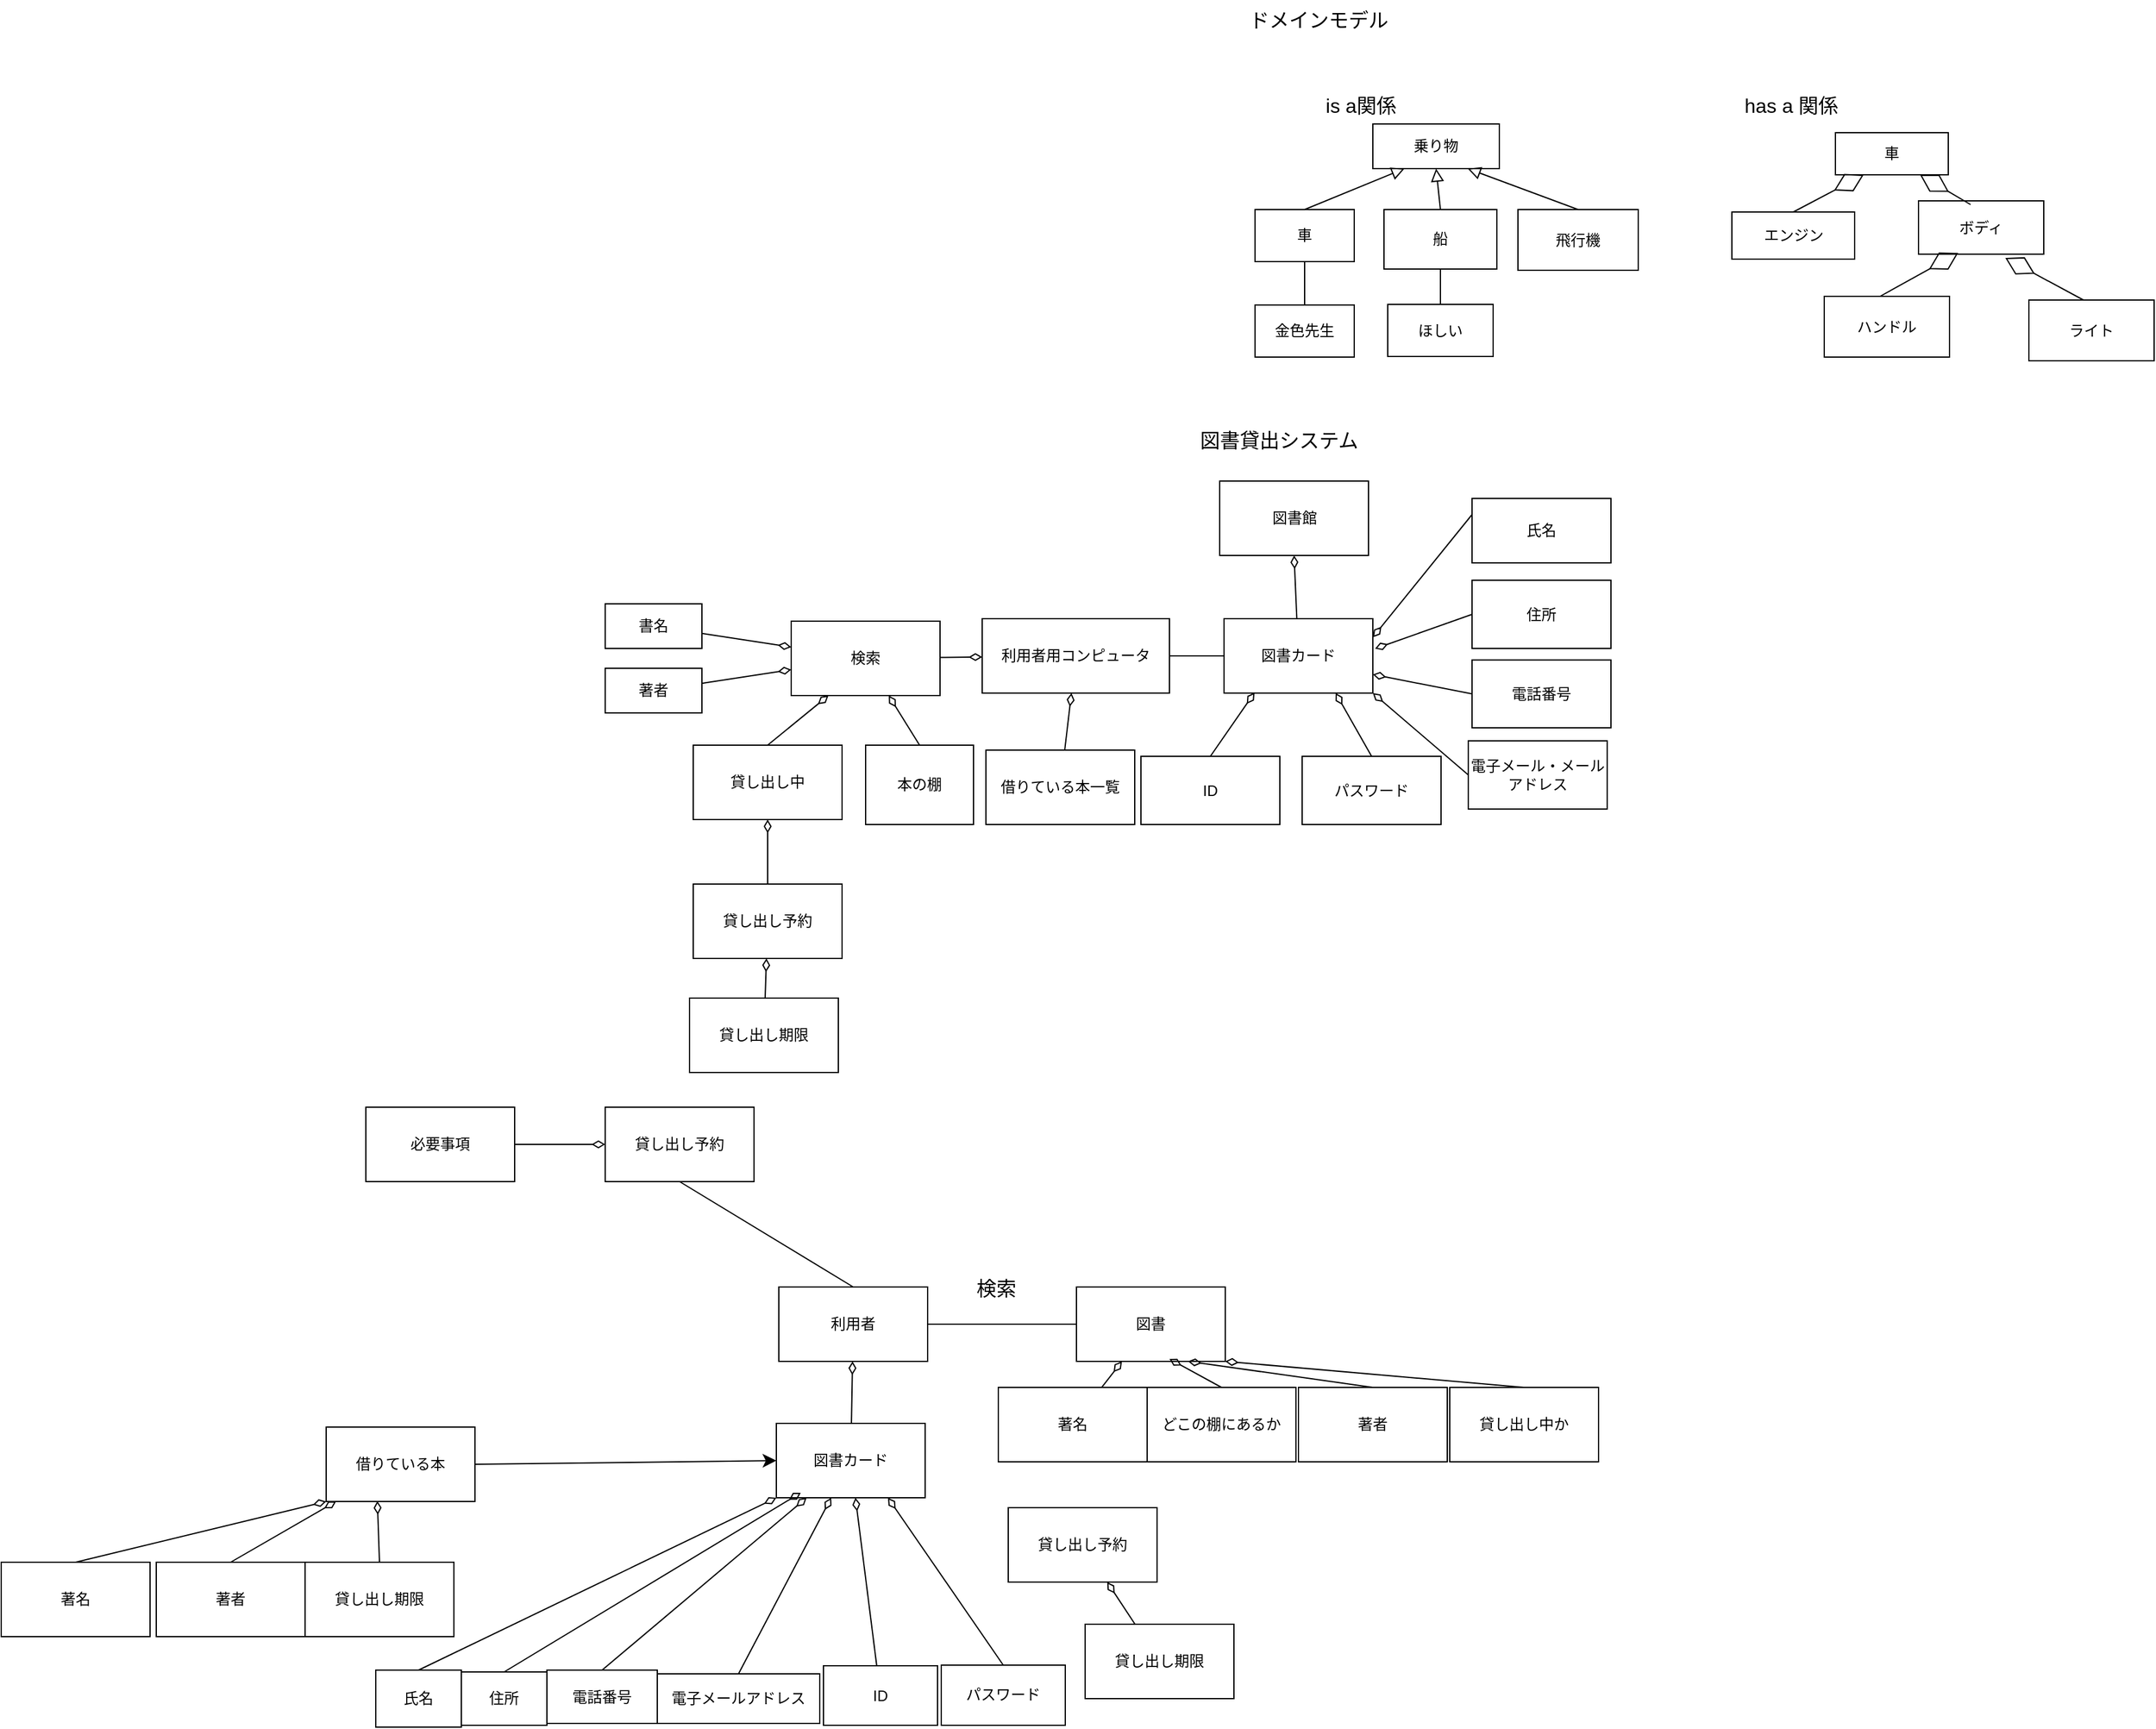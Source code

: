 <mxfile version="28.2.0">
  <diagram name="ページ1" id="A8WsjzjQFhXy_4kcxdZT">
    <mxGraphModel dx="1443" dy="397" grid="0" gridSize="10" guides="1" tooltips="1" connect="1" arrows="1" fold="1" page="0" pageScale="1" pageWidth="827" pageHeight="1169" math="0" shadow="0">
      <root>
        <mxCell id="0" />
        <mxCell id="1" parent="0" />
        <mxCell id="37sQX9xScrHnDavmfPJc-1" value="乗り物" style="rounded=0;whiteSpace=wrap;html=1;" vertex="1" parent="1">
          <mxGeometry x="555" y="617" width="102" height="36" as="geometry" />
        </mxCell>
        <mxCell id="37sQX9xScrHnDavmfPJc-2" value="is a関係" style="text;html=1;align=center;verticalAlign=middle;resizable=0;points=[];autosize=1;strokeColor=none;fillColor=none;fontSize=16;" vertex="1" parent="1">
          <mxGeometry x="507.5" y="586.5" width="75" height="31" as="geometry" />
        </mxCell>
        <mxCell id="37sQX9xScrHnDavmfPJc-3" value="ドメインモデル" style="text;html=1;align=center;verticalAlign=middle;resizable=0;points=[];autosize=1;strokeColor=none;fillColor=none;fontSize=16;" vertex="1" parent="1">
          <mxGeometry x="445.5" y="517.5" width="130" height="31" as="geometry" />
        </mxCell>
        <mxCell id="37sQX9xScrHnDavmfPJc-4" value="車" style="rounded=0;whiteSpace=wrap;html=1;" vertex="1" parent="1">
          <mxGeometry x="460" y="686" width="80" height="42" as="geometry" />
        </mxCell>
        <mxCell id="37sQX9xScrHnDavmfPJc-5" value="船" style="whiteSpace=wrap;html=1;" vertex="1" parent="1">
          <mxGeometry x="564" y="686" width="91" height="48" as="geometry" />
        </mxCell>
        <mxCell id="37sQX9xScrHnDavmfPJc-6" value="飛行機" style="whiteSpace=wrap;html=1;" vertex="1" parent="1">
          <mxGeometry x="672" y="686" width="97" height="49" as="geometry" />
        </mxCell>
        <mxCell id="37sQX9xScrHnDavmfPJc-10" value="has a 関係" style="text;html=1;align=center;verticalAlign=middle;resizable=0;points=[];autosize=1;strokeColor=none;fillColor=none;fontSize=16;" vertex="1" parent="1">
          <mxGeometry x="844.5" y="586.5" width="94" height="31" as="geometry" />
        </mxCell>
        <mxCell id="37sQX9xScrHnDavmfPJc-11" value="車" style="whiteSpace=wrap;html=1;" vertex="1" parent="1">
          <mxGeometry x="928" y="624" width="91" height="34" as="geometry" />
        </mxCell>
        <mxCell id="37sQX9xScrHnDavmfPJc-12" value="エンジン" style="whiteSpace=wrap;html=1;" vertex="1" parent="1">
          <mxGeometry x="844.5" y="688" width="99" height="38" as="geometry" />
        </mxCell>
        <mxCell id="37sQX9xScrHnDavmfPJc-13" value="ボディ" style="whiteSpace=wrap;html=1;" vertex="1" parent="1">
          <mxGeometry x="995" y="679" width="101" height="43" as="geometry" />
        </mxCell>
        <mxCell id="37sQX9xScrHnDavmfPJc-14" value="ハンドル" style="whiteSpace=wrap;html=1;" vertex="1" parent="1">
          <mxGeometry x="919" y="756" width="101" height="49" as="geometry" />
        </mxCell>
        <mxCell id="37sQX9xScrHnDavmfPJc-15" value="ライト" style="whiteSpace=wrap;html=1;" vertex="1" parent="1">
          <mxGeometry x="1084" y="759" width="101" height="49" as="geometry" />
        </mxCell>
        <mxCell id="37sQX9xScrHnDavmfPJc-16" value="" style="endArrow=diamondThin;endFill=0;endSize=24;html=1;rounded=0;fontSize=12;curved=1;exitX=0.5;exitY=0;exitDx=0;exitDy=0;entryX=0.25;entryY=1;entryDx=0;entryDy=0;" edge="1" parent="1" source="37sQX9xScrHnDavmfPJc-12" target="37sQX9xScrHnDavmfPJc-11">
          <mxGeometry width="160" relative="1" as="geometry">
            <mxPoint x="939" y="583" as="sourcePoint" />
            <mxPoint x="1099" y="583" as="targetPoint" />
          </mxGeometry>
        </mxCell>
        <mxCell id="37sQX9xScrHnDavmfPJc-17" value="" style="endArrow=diamondThin;endFill=0;endSize=24;html=1;rounded=0;fontSize=12;curved=1;exitX=0.5;exitY=0;exitDx=0;exitDy=0;entryX=0.75;entryY=1;entryDx=0;entryDy=0;" edge="1" parent="1" target="37sQX9xScrHnDavmfPJc-11">
          <mxGeometry width="160" relative="1" as="geometry">
            <mxPoint x="1037" y="682" as="sourcePoint" />
            <mxPoint x="1096" y="659" as="targetPoint" />
          </mxGeometry>
        </mxCell>
        <mxCell id="37sQX9xScrHnDavmfPJc-19" value="" style="endArrow=diamondThin;endFill=0;endSize=24;html=1;rounded=0;fontSize=12;curved=1;exitX=0.446;exitY=0;exitDx=0;exitDy=0;entryX=0.317;entryY=0.977;entryDx=0;entryDy=0;exitPerimeter=0;entryPerimeter=0;" edge="1" parent="1" source="37sQX9xScrHnDavmfPJc-14" target="37sQX9xScrHnDavmfPJc-13">
          <mxGeometry width="160" relative="1" as="geometry">
            <mxPoint x="965" y="772" as="sourcePoint" />
            <mxPoint x="1024" y="749" as="targetPoint" />
          </mxGeometry>
        </mxCell>
        <mxCell id="37sQX9xScrHnDavmfPJc-20" value="" style="endArrow=diamondThin;endFill=0;endSize=24;html=1;rounded=0;fontSize=12;curved=1;exitX=0.436;exitY=0;exitDx=0;exitDy=0;entryX=0.693;entryY=1.07;entryDx=0;entryDy=0;entryPerimeter=0;exitPerimeter=0;" edge="1" parent="1" source="37sQX9xScrHnDavmfPJc-15" target="37sQX9xScrHnDavmfPJc-13">
          <mxGeometry width="160" relative="1" as="geometry">
            <mxPoint x="1108" y="759" as="sourcePoint" />
            <mxPoint x="1167" y="736" as="targetPoint" />
          </mxGeometry>
        </mxCell>
        <mxCell id="37sQX9xScrHnDavmfPJc-26" value="" style="edgeStyle=none;orthogonalLoop=1;jettySize=auto;html=1;rounded=0;fontSize=12;startSize=8;endSize=8;curved=1;endArrow=block;endFill=0;entryX=0.25;entryY=1;entryDx=0;entryDy=0;exitX=0.5;exitY=0;exitDx=0;exitDy=0;" edge="1" parent="1" source="37sQX9xScrHnDavmfPJc-4" target="37sQX9xScrHnDavmfPJc-1">
          <mxGeometry width="140" relative="1" as="geometry">
            <mxPoint x="380" y="631" as="sourcePoint" />
            <mxPoint x="520" y="631" as="targetPoint" />
            <Array as="points" />
          </mxGeometry>
        </mxCell>
        <mxCell id="37sQX9xScrHnDavmfPJc-27" value="" style="edgeStyle=none;orthogonalLoop=1;jettySize=auto;html=1;rounded=0;fontSize=12;startSize=8;endSize=8;curved=1;endArrow=block;endFill=0;entryX=0.5;entryY=1;entryDx=0;entryDy=0;exitX=0.5;exitY=0;exitDx=0;exitDy=0;" edge="1" parent="1" source="37sQX9xScrHnDavmfPJc-5" target="37sQX9xScrHnDavmfPJc-1">
          <mxGeometry width="140" relative="1" as="geometry">
            <mxPoint x="630" y="696" as="sourcePoint" />
            <mxPoint x="711" y="663" as="targetPoint" />
            <Array as="points" />
          </mxGeometry>
        </mxCell>
        <mxCell id="37sQX9xScrHnDavmfPJc-28" value="" style="edgeStyle=none;orthogonalLoop=1;jettySize=auto;html=1;rounded=0;fontSize=12;startSize=8;endSize=8;curved=1;endArrow=block;endFill=0;entryX=0.75;entryY=1;entryDx=0;entryDy=0;exitX=0.5;exitY=0;exitDx=0;exitDy=0;" edge="1" parent="1" source="37sQX9xScrHnDavmfPJc-6" target="37sQX9xScrHnDavmfPJc-1">
          <mxGeometry width="140" relative="1" as="geometry">
            <mxPoint x="691" y="686" as="sourcePoint" />
            <mxPoint x="772" y="653" as="targetPoint" />
            <Array as="points" />
          </mxGeometry>
        </mxCell>
        <mxCell id="37sQX9xScrHnDavmfPJc-30" value="金色先生" style="rounded=0;whiteSpace=wrap;html=1;" vertex="1" parent="1">
          <mxGeometry x="460" y="763" width="80" height="42" as="geometry" />
        </mxCell>
        <mxCell id="37sQX9xScrHnDavmfPJc-35" value="" style="edgeStyle=none;curved=1;rounded=0;orthogonalLoop=1;jettySize=auto;html=1;fontSize=12;startSize=8;endSize=8;exitX=0.5;exitY=0;exitDx=0;exitDy=0;endArrow=none;endFill=0;" edge="1" parent="1" source="37sQX9xScrHnDavmfPJc-31" target="37sQX9xScrHnDavmfPJc-5">
          <mxGeometry relative="1" as="geometry">
            <mxPoint x="610" y="788" as="sourcePoint" />
          </mxGeometry>
        </mxCell>
        <mxCell id="37sQX9xScrHnDavmfPJc-31" value="ほしい" style="rounded=0;whiteSpace=wrap;html=1;" vertex="1" parent="1">
          <mxGeometry x="567" y="762.5" width="85" height="42" as="geometry" />
        </mxCell>
        <mxCell id="37sQX9xScrHnDavmfPJc-32" value="" style="edgeStyle=none;orthogonalLoop=1;jettySize=auto;html=1;rounded=0;fontSize=12;startSize=8;endSize=8;curved=1;endArrow=none;endFill=0;entryX=0.5;entryY=1;entryDx=0;entryDy=0;exitX=0.5;exitY=0;exitDx=0;exitDy=0;" edge="1" parent="1" source="37sQX9xScrHnDavmfPJc-30" target="37sQX9xScrHnDavmfPJc-4">
          <mxGeometry width="140" relative="1" as="geometry">
            <mxPoint x="497" y="760" as="sourcePoint" />
            <mxPoint x="573" y="735" as="targetPoint" />
            <Array as="points" />
          </mxGeometry>
        </mxCell>
        <mxCell id="37sQX9xScrHnDavmfPJc-37" value="図書&lt;span style=&quot;background-color: transparent; color: light-dark(rgb(0, 0, 0), rgb(255, 255, 255));&quot;&gt;貸出システム&lt;/span&gt;" style="text;html=1;align=center;verticalAlign=middle;resizable=0;points=[];autosize=1;strokeColor=none;fillColor=none;fontSize=16;" vertex="1" parent="1">
          <mxGeometry x="405.5" y="856.5" width="146" height="31" as="geometry" />
        </mxCell>
        <mxCell id="37sQX9xScrHnDavmfPJc-38" value="図書カード" style="whiteSpace=wrap;html=1;" vertex="1" parent="1">
          <mxGeometry x="435" y="1016" width="120" height="60" as="geometry" />
        </mxCell>
        <mxCell id="37sQX9xScrHnDavmfPJc-39" value="図書館" style="whiteSpace=wrap;html=1;" vertex="1" parent="1">
          <mxGeometry x="431.5" y="905" width="120" height="60" as="geometry" />
        </mxCell>
        <mxCell id="37sQX9xScrHnDavmfPJc-40" value="" style="edgeStyle=none;orthogonalLoop=1;jettySize=auto;html=1;rounded=0;fontSize=12;startSize=8;endSize=8;curved=1;entryX=0.5;entryY=1;entryDx=0;entryDy=0;endArrow=diamondThin;endFill=0;" edge="1" parent="1" source="37sQX9xScrHnDavmfPJc-38" target="37sQX9xScrHnDavmfPJc-39">
          <mxGeometry width="140" relative="1" as="geometry">
            <mxPoint x="385" y="992" as="sourcePoint" />
            <mxPoint x="525" y="992" as="targetPoint" />
            <Array as="points" />
          </mxGeometry>
        </mxCell>
        <mxCell id="37sQX9xScrHnDavmfPJc-41" value="ID" style="whiteSpace=wrap;html=1;" vertex="1" parent="1">
          <mxGeometry x="368" y="1127" width="112" height="55" as="geometry" />
        </mxCell>
        <mxCell id="37sQX9xScrHnDavmfPJc-46" value="" style="edgeStyle=none;curved=1;rounded=0;orthogonalLoop=1;jettySize=auto;html=1;fontSize=12;startSize=8;endSize=8;endArrow=diamondThin;endFill=0;entryX=0.75;entryY=1;entryDx=0;entryDy=0;exitX=0.5;exitY=0;exitDx=0;exitDy=0;" edge="1" parent="1" source="37sQX9xScrHnDavmfPJc-42" target="37sQX9xScrHnDavmfPJc-38">
          <mxGeometry relative="1" as="geometry" />
        </mxCell>
        <mxCell id="37sQX9xScrHnDavmfPJc-42" value="パスワード" style="whiteSpace=wrap;html=1;" vertex="1" parent="1">
          <mxGeometry x="498" y="1127" width="112" height="55" as="geometry" />
        </mxCell>
        <mxCell id="37sQX9xScrHnDavmfPJc-43" value="住所" style="whiteSpace=wrap;html=1;" vertex="1" parent="1">
          <mxGeometry x="635" y="985" width="112" height="55" as="geometry" />
        </mxCell>
        <mxCell id="37sQX9xScrHnDavmfPJc-44" value="氏名" style="whiteSpace=wrap;html=1;" vertex="1" parent="1">
          <mxGeometry x="635" y="919" width="112" height="52" as="geometry" />
        </mxCell>
        <mxCell id="37sQX9xScrHnDavmfPJc-45" value="" style="edgeStyle=none;orthogonalLoop=1;jettySize=auto;html=1;rounded=0;fontSize=12;startSize=8;endSize=8;curved=1;entryX=0.205;entryY=0.994;entryDx=0;entryDy=0;endArrow=diamondThin;endFill=0;exitX=0.5;exitY=0;exitDx=0;exitDy=0;entryPerimeter=0;" edge="1" parent="1" source="37sQX9xScrHnDavmfPJc-41" target="37sQX9xScrHnDavmfPJc-38">
          <mxGeometry width="140" relative="1" as="geometry">
            <mxPoint x="489" y="1123" as="sourcePoint" />
            <mxPoint x="487" y="1072" as="targetPoint" />
            <Array as="points" />
          </mxGeometry>
        </mxCell>
        <mxCell id="37sQX9xScrHnDavmfPJc-47" value="" style="edgeStyle=none;curved=1;rounded=0;orthogonalLoop=1;jettySize=auto;html=1;fontSize=12;startSize=8;endSize=8;endArrow=diamondThin;endFill=0;exitX=0;exitY=0.5;exitDx=0;exitDy=0;entryX=1.015;entryY=0.403;entryDx=0;entryDy=0;entryPerimeter=0;" edge="1" parent="1" source="37sQX9xScrHnDavmfPJc-43" target="37sQX9xScrHnDavmfPJc-38">
          <mxGeometry relative="1" as="geometry">
            <mxPoint x="696" y="1176" as="sourcePoint" />
            <mxPoint x="558" y="1046" as="targetPoint" />
          </mxGeometry>
        </mxCell>
        <mxCell id="37sQX9xScrHnDavmfPJc-48" value="" style="edgeStyle=none;curved=1;rounded=0;orthogonalLoop=1;jettySize=auto;html=1;fontSize=12;startSize=8;endSize=8;endArrow=diamondThin;endFill=0;exitX=0;exitY=0.25;exitDx=0;exitDy=0;" edge="1" parent="1" source="37sQX9xScrHnDavmfPJc-44">
          <mxGeometry relative="1" as="geometry">
            <mxPoint x="842" y="1168" as="sourcePoint" />
            <mxPoint x="555" y="1031" as="targetPoint" />
          </mxGeometry>
        </mxCell>
        <mxCell id="37sQX9xScrHnDavmfPJc-50" value="電話番号" style="whiteSpace=wrap;html=1;" vertex="1" parent="1">
          <mxGeometry x="635" y="1049.3" width="112" height="54.7" as="geometry" />
        </mxCell>
        <mxCell id="37sQX9xScrHnDavmfPJc-51" value="" style="edgeStyle=none;curved=1;rounded=0;orthogonalLoop=1;jettySize=auto;html=1;fontSize=12;startSize=8;endSize=8;endArrow=diamondThin;endFill=0;exitX=0;exitY=0.5;exitDx=0;exitDy=0;entryX=1;entryY=0.75;entryDx=0;entryDy=0;" edge="1" parent="1" source="37sQX9xScrHnDavmfPJc-50" target="37sQX9xScrHnDavmfPJc-38">
          <mxGeometry relative="1" as="geometry">
            <mxPoint x="696" y="1240.3" as="sourcePoint" />
            <mxPoint x="440.24" y="1031" as="targetPoint" />
          </mxGeometry>
        </mxCell>
        <mxCell id="37sQX9xScrHnDavmfPJc-52" value="電子メール・メールアドレス" style="whiteSpace=wrap;html=1;" vertex="1" parent="1">
          <mxGeometry x="631.96" y="1114.52" width="112" height="55" as="geometry" />
        </mxCell>
        <mxCell id="37sQX9xScrHnDavmfPJc-53" value="" style="edgeStyle=none;curved=1;rounded=0;orthogonalLoop=1;jettySize=auto;html=1;fontSize=12;startSize=8;endSize=8;endArrow=diamondThin;endFill=0;exitX=0;exitY=0.5;exitDx=0;exitDy=0;entryX=1;entryY=1;entryDx=0;entryDy=0;" edge="1" parent="1" source="37sQX9xScrHnDavmfPJc-52" target="37sQX9xScrHnDavmfPJc-38">
          <mxGeometry relative="1" as="geometry">
            <mxPoint x="692.96" y="1305.52" as="sourcePoint" />
            <mxPoint x="458.0" y="1060" as="targetPoint" />
          </mxGeometry>
        </mxCell>
        <mxCell id="37sQX9xScrHnDavmfPJc-72" value="" style="edgeStyle=none;curved=1;rounded=0;orthogonalLoop=1;jettySize=auto;html=1;fontSize=12;startSize=8;endSize=8;endArrow=diamondThin;endFill=0;" edge="1" parent="1" source="37sQX9xScrHnDavmfPJc-54" target="37sQX9xScrHnDavmfPJc-69">
          <mxGeometry relative="1" as="geometry" />
        </mxCell>
        <mxCell id="37sQX9xScrHnDavmfPJc-54" value="検索" style="whiteSpace=wrap;html=1;" vertex="1" parent="1">
          <mxGeometry x="86" y="1018" width="120" height="60" as="geometry" />
        </mxCell>
        <mxCell id="37sQX9xScrHnDavmfPJc-57" value="貸し出し中" style="whiteSpace=wrap;html=1;" vertex="1" parent="1">
          <mxGeometry x="7" y="1118" width="120" height="60" as="geometry" />
        </mxCell>
        <mxCell id="37sQX9xScrHnDavmfPJc-58" value="本の棚" style="whiteSpace=wrap;html=1;" vertex="1" parent="1">
          <mxGeometry x="146" y="1118" width="87" height="64" as="geometry" />
        </mxCell>
        <mxCell id="37sQX9xScrHnDavmfPJc-59" value="" style="edgeStyle=none;curved=1;rounded=0;orthogonalLoop=1;jettySize=auto;html=1;fontSize=12;startSize=8;endSize=8;endArrow=diamondThin;endFill=0;exitX=0.5;exitY=0;exitDx=0;exitDy=0;entryX=0.25;entryY=1;entryDx=0;entryDy=0;" edge="1" parent="1" source="37sQX9xScrHnDavmfPJc-57" target="37sQX9xScrHnDavmfPJc-54">
          <mxGeometry relative="1" as="geometry">
            <mxPoint x="98" y="1089" as="sourcePoint" />
            <mxPoint x="210" y="1089" as="targetPoint" />
          </mxGeometry>
        </mxCell>
        <mxCell id="37sQX9xScrHnDavmfPJc-60" value="" style="edgeStyle=none;curved=1;rounded=0;orthogonalLoop=1;jettySize=auto;html=1;fontSize=12;startSize=8;endSize=8;endArrow=diamondThin;endFill=0;exitX=0.5;exitY=0;exitDx=0;exitDy=0;" edge="1" parent="1" source="37sQX9xScrHnDavmfPJc-58" target="37sQX9xScrHnDavmfPJc-54">
          <mxGeometry relative="1" as="geometry">
            <mxPoint x="177" y="1098" as="sourcePoint" />
            <mxPoint x="289" y="1098" as="targetPoint" />
          </mxGeometry>
        </mxCell>
        <mxCell id="37sQX9xScrHnDavmfPJc-79" value="" style="edgeStyle=none;curved=1;rounded=0;orthogonalLoop=1;jettySize=auto;html=1;fontSize=12;startSize=8;endSize=8;endArrow=diamondThin;endFill=0;" edge="1" parent="1" source="37sQX9xScrHnDavmfPJc-61" target="37sQX9xScrHnDavmfPJc-57">
          <mxGeometry relative="1" as="geometry" />
        </mxCell>
        <mxCell id="37sQX9xScrHnDavmfPJc-61" value="貸し出し予約" style="whiteSpace=wrap;html=1;" vertex="1" parent="1">
          <mxGeometry x="7" y="1230" width="120" height="60" as="geometry" />
        </mxCell>
        <mxCell id="37sQX9xScrHnDavmfPJc-67" value="" style="edgeStyle=none;curved=1;rounded=0;orthogonalLoop=1;jettySize=auto;html=1;fontSize=12;startSize=8;endSize=8;endArrow=diamondThin;endFill=0;" edge="1" parent="1" source="37sQX9xScrHnDavmfPJc-63" target="37sQX9xScrHnDavmfPJc-54">
          <mxGeometry relative="1" as="geometry" />
        </mxCell>
        <mxCell id="37sQX9xScrHnDavmfPJc-63" value="書名" style="whiteSpace=wrap;html=1;" vertex="1" parent="1">
          <mxGeometry x="-64" y="1004" width="78" height="36" as="geometry" />
        </mxCell>
        <mxCell id="37sQX9xScrHnDavmfPJc-68" value="" style="edgeStyle=none;curved=1;rounded=0;orthogonalLoop=1;jettySize=auto;html=1;fontSize=12;startSize=8;endSize=8;endArrow=diamondThin;endFill=0;" edge="1" parent="1" source="37sQX9xScrHnDavmfPJc-66" target="37sQX9xScrHnDavmfPJc-54">
          <mxGeometry relative="1" as="geometry" />
        </mxCell>
        <mxCell id="37sQX9xScrHnDavmfPJc-66" value="著者" style="whiteSpace=wrap;html=1;" vertex="1" parent="1">
          <mxGeometry x="-64" y="1056" width="78" height="36" as="geometry" />
        </mxCell>
        <mxCell id="37sQX9xScrHnDavmfPJc-70" value="" style="edgeStyle=none;curved=1;rounded=0;orthogonalLoop=1;jettySize=auto;html=1;fontSize=12;startSize=8;endSize=8;endArrow=none;endFill=0;" edge="1" parent="1" source="37sQX9xScrHnDavmfPJc-69" target="37sQX9xScrHnDavmfPJc-38">
          <mxGeometry relative="1" as="geometry" />
        </mxCell>
        <mxCell id="37sQX9xScrHnDavmfPJc-69" value="利用者用コンピュータ" style="whiteSpace=wrap;html=1;" vertex="1" parent="1">
          <mxGeometry x="240" y="1016" width="151" height="60" as="geometry" />
        </mxCell>
        <mxCell id="37sQX9xScrHnDavmfPJc-74" value="" style="edgeStyle=none;curved=1;rounded=0;orthogonalLoop=1;jettySize=auto;html=1;fontSize=12;startSize=8;endSize=8;endArrow=diamondThin;endFill=0;" edge="1" parent="1" source="37sQX9xScrHnDavmfPJc-73" target="37sQX9xScrHnDavmfPJc-69">
          <mxGeometry relative="1" as="geometry" />
        </mxCell>
        <mxCell id="37sQX9xScrHnDavmfPJc-73" value="借りている本一覧" style="whiteSpace=wrap;html=1;" vertex="1" parent="1">
          <mxGeometry x="243" y="1122" width="120" height="60" as="geometry" />
        </mxCell>
        <mxCell id="37sQX9xScrHnDavmfPJc-78" value="" style="edgeStyle=none;curved=1;rounded=0;orthogonalLoop=1;jettySize=auto;html=1;fontSize=12;startSize=8;endSize=8;endArrow=diamondThin;endFill=0;" edge="1" parent="1" source="37sQX9xScrHnDavmfPJc-77" target="37sQX9xScrHnDavmfPJc-61">
          <mxGeometry relative="1" as="geometry" />
        </mxCell>
        <mxCell id="37sQX9xScrHnDavmfPJc-77" value="貸し出し期限" style="whiteSpace=wrap;html=1;" vertex="1" parent="1">
          <mxGeometry x="4" y="1322" width="120" height="60" as="geometry" />
        </mxCell>
        <mxCell id="37sQX9xScrHnDavmfPJc-82" value="" style="edgeStyle=none;curved=1;rounded=0;orthogonalLoop=1;jettySize=auto;html=1;fontSize=12;startSize=8;endSize=8;endArrow=none;endFill=0;" edge="1" parent="1" source="37sQX9xScrHnDavmfPJc-80" target="37sQX9xScrHnDavmfPJc-81">
          <mxGeometry relative="1" as="geometry" />
        </mxCell>
        <mxCell id="37sQX9xScrHnDavmfPJc-125" style="edgeStyle=none;curved=1;rounded=0;orthogonalLoop=1;jettySize=auto;html=1;exitX=0.5;exitY=0;exitDx=0;exitDy=0;fontSize=12;startSize=8;endSize=8;entryX=0.5;entryY=1;entryDx=0;entryDy=0;endArrow=none;endFill=0;" edge="1" parent="1" source="37sQX9xScrHnDavmfPJc-80" target="37sQX9xScrHnDavmfPJc-123">
          <mxGeometry relative="1" as="geometry">
            <mxPoint x="115.462" y="1523" as="targetPoint" />
          </mxGeometry>
        </mxCell>
        <mxCell id="37sQX9xScrHnDavmfPJc-80" value="利用者" style="whiteSpace=wrap;html=1;" vertex="1" parent="1">
          <mxGeometry x="76" y="1555" width="120" height="60" as="geometry" />
        </mxCell>
        <mxCell id="37sQX9xScrHnDavmfPJc-81" value="図書" style="whiteSpace=wrap;html=1;" vertex="1" parent="1">
          <mxGeometry x="316" y="1555" width="120" height="60" as="geometry" />
        </mxCell>
        <mxCell id="37sQX9xScrHnDavmfPJc-83" value="検索" style="text;html=1;align=center;verticalAlign=middle;resizable=0;points=[];autosize=1;strokeColor=none;fillColor=none;fontSize=16;" vertex="1" parent="1">
          <mxGeometry x="225.5" y="1540.5" width="50" height="31" as="geometry" />
        </mxCell>
        <mxCell id="37sQX9xScrHnDavmfPJc-88" value="" style="edgeStyle=none;curved=1;rounded=0;orthogonalLoop=1;jettySize=auto;html=1;fontSize=12;startSize=8;endSize=8;endArrow=diamondThin;endFill=0;" edge="1" parent="1" source="37sQX9xScrHnDavmfPJc-84" target="37sQX9xScrHnDavmfPJc-86">
          <mxGeometry relative="1" as="geometry" />
        </mxCell>
        <mxCell id="37sQX9xScrHnDavmfPJc-84" value="ID" style="whiteSpace=wrap;html=1;" vertex="1" parent="1">
          <mxGeometry x="112" y="1860.5" width="92" height="48" as="geometry" />
        </mxCell>
        <mxCell id="37sQX9xScrHnDavmfPJc-87" value="" style="edgeStyle=none;curved=1;rounded=0;orthogonalLoop=1;jettySize=auto;html=1;fontSize=12;startSize=8;endSize=8;endArrow=diamondThin;endFill=0;" edge="1" parent="1" source="37sQX9xScrHnDavmfPJc-86" target="37sQX9xScrHnDavmfPJc-80">
          <mxGeometry relative="1" as="geometry" />
        </mxCell>
        <mxCell id="37sQX9xScrHnDavmfPJc-86" value="図書カード" style="whiteSpace=wrap;html=1;" vertex="1" parent="1">
          <mxGeometry x="74" y="1665" width="120" height="60" as="geometry" />
        </mxCell>
        <mxCell id="37sQX9xScrHnDavmfPJc-89" value="貸し出し予約" style="whiteSpace=wrap;html=1;" vertex="1" parent="1">
          <mxGeometry x="261" y="1733" width="120" height="60" as="geometry" />
        </mxCell>
        <mxCell id="37sQX9xScrHnDavmfPJc-91" value="" style="edgeStyle=none;curved=1;rounded=0;orthogonalLoop=1;jettySize=auto;html=1;fontSize=12;startSize=8;endSize=8;endArrow=diamondThin;endFill=0;" edge="1" parent="1" source="37sQX9xScrHnDavmfPJc-90" target="37sQX9xScrHnDavmfPJc-89">
          <mxGeometry relative="1" as="geometry" />
        </mxCell>
        <mxCell id="37sQX9xScrHnDavmfPJc-90" value="貸し出し期限" style="whiteSpace=wrap;html=1;" vertex="1" parent="1">
          <mxGeometry x="323" y="1827" width="120" height="60" as="geometry" />
        </mxCell>
        <mxCell id="37sQX9xScrHnDavmfPJc-94" value="" style="edgeStyle=none;curved=1;rounded=0;orthogonalLoop=1;jettySize=auto;html=1;fontSize=12;startSize=8;endSize=8;endArrow=diamondThin;endFill=0;" edge="1" parent="1" source="37sQX9xScrHnDavmfPJc-92" target="37sQX9xScrHnDavmfPJc-81">
          <mxGeometry relative="1" as="geometry" />
        </mxCell>
        <mxCell id="37sQX9xScrHnDavmfPJc-92" value="著名" style="whiteSpace=wrap;html=1;" vertex="1" parent="1">
          <mxGeometry x="253" y="1636" width="120" height="60" as="geometry" />
        </mxCell>
        <mxCell id="37sQX9xScrHnDavmfPJc-107" style="edgeStyle=none;curved=1;rounded=0;orthogonalLoop=1;jettySize=auto;html=1;exitX=0.5;exitY=0;exitDx=0;exitDy=0;entryX=0.75;entryY=1;entryDx=0;entryDy=0;fontSize=12;startSize=8;endSize=8;endArrow=diamondThin;endFill=0;" edge="1" parent="1" source="37sQX9xScrHnDavmfPJc-93" target="37sQX9xScrHnDavmfPJc-81">
          <mxGeometry relative="1" as="geometry" />
        </mxCell>
        <mxCell id="37sQX9xScrHnDavmfPJc-93" value="著者" style="whiteSpace=wrap;html=1;" vertex="1" parent="1">
          <mxGeometry x="495" y="1636" width="120" height="60" as="geometry" />
        </mxCell>
        <mxCell id="37sQX9xScrHnDavmfPJc-96" style="edgeStyle=none;curved=1;rounded=0;orthogonalLoop=1;jettySize=auto;html=1;exitX=0.5;exitY=0;exitDx=0;exitDy=0;entryX=0;entryY=1;entryDx=0;entryDy=0;fontSize=12;startSize=8;endSize=8;endArrow=diamondThin;endFill=0;" edge="1" parent="1" source="37sQX9xScrHnDavmfPJc-95" target="37sQX9xScrHnDavmfPJc-86">
          <mxGeometry relative="1" as="geometry" />
        </mxCell>
        <mxCell id="37sQX9xScrHnDavmfPJc-95" value="氏名" style="whiteSpace=wrap;html=1;" vertex="1" parent="1">
          <mxGeometry x="-249" y="1864" width="69" height="46" as="geometry" />
        </mxCell>
        <mxCell id="37sQX9xScrHnDavmfPJc-97" value="住所" style="whiteSpace=wrap;html=1;" vertex="1" parent="1">
          <mxGeometry x="-180" y="1865.5" width="69" height="43" as="geometry" />
        </mxCell>
        <mxCell id="37sQX9xScrHnDavmfPJc-103" style="edgeStyle=none;curved=1;rounded=0;orthogonalLoop=1;jettySize=auto;html=1;exitX=0.5;exitY=0;exitDx=0;exitDy=0;entryX=0.75;entryY=1;entryDx=0;entryDy=0;fontSize=12;startSize=8;endSize=8;endArrow=diamondThin;endFill=0;" edge="1" parent="1" source="37sQX9xScrHnDavmfPJc-98" target="37sQX9xScrHnDavmfPJc-86">
          <mxGeometry relative="1" as="geometry" />
        </mxCell>
        <mxCell id="37sQX9xScrHnDavmfPJc-98" value="パスワード" style="whiteSpace=wrap;html=1;" vertex="1" parent="1">
          <mxGeometry x="207" y="1860" width="100" height="48.5" as="geometry" />
        </mxCell>
        <mxCell id="37sQX9xScrHnDavmfPJc-100" style="edgeStyle=none;curved=1;rounded=0;orthogonalLoop=1;jettySize=auto;html=1;exitX=0.5;exitY=0;exitDx=0;exitDy=0;fontSize=12;startSize=8;endSize=8;endArrow=diamondThin;endFill=0;" edge="1" parent="1" source="37sQX9xScrHnDavmfPJc-99" target="37sQX9xScrHnDavmfPJc-86">
          <mxGeometry relative="1" as="geometry" />
        </mxCell>
        <mxCell id="37sQX9xScrHnDavmfPJc-99" value="電話番号" style="whiteSpace=wrap;html=1;" vertex="1" parent="1">
          <mxGeometry x="-111" y="1864" width="89" height="43" as="geometry" />
        </mxCell>
        <mxCell id="37sQX9xScrHnDavmfPJc-101" style="edgeStyle=none;curved=1;rounded=0;orthogonalLoop=1;jettySize=auto;html=1;exitX=0.5;exitY=0;exitDx=0;exitDy=0;entryX=0.164;entryY=0.933;entryDx=0;entryDy=0;entryPerimeter=0;fontSize=12;startSize=8;endSize=8;endArrow=diamondThin;endFill=0;" edge="1" parent="1" source="37sQX9xScrHnDavmfPJc-97" target="37sQX9xScrHnDavmfPJc-86">
          <mxGeometry relative="1" as="geometry" />
        </mxCell>
        <mxCell id="37sQX9xScrHnDavmfPJc-106" style="edgeStyle=none;curved=1;rounded=0;orthogonalLoop=1;jettySize=auto;html=1;exitX=0.5;exitY=0;exitDx=0;exitDy=0;fontSize=12;startSize=8;endSize=8;endArrow=diamondThin;endFill=0;" edge="1" parent="1" source="37sQX9xScrHnDavmfPJc-104" target="37sQX9xScrHnDavmfPJc-86">
          <mxGeometry relative="1" as="geometry" />
        </mxCell>
        <mxCell id="37sQX9xScrHnDavmfPJc-104" value="電子メールアドレス" style="whiteSpace=wrap;html=1;" vertex="1" parent="1">
          <mxGeometry x="-22" y="1867" width="131" height="40" as="geometry" />
        </mxCell>
        <mxCell id="37sQX9xScrHnDavmfPJc-112" style="edgeStyle=none;curved=1;rounded=0;orthogonalLoop=1;jettySize=auto;html=1;exitX=0.5;exitY=0;exitDx=0;exitDy=0;entryX=1;entryY=1;entryDx=0;entryDy=0;fontSize=12;startSize=8;endSize=8;endArrow=diamondThin;endFill=0;" edge="1" parent="1" source="37sQX9xScrHnDavmfPJc-108" target="37sQX9xScrHnDavmfPJc-81">
          <mxGeometry relative="1" as="geometry" />
        </mxCell>
        <mxCell id="37sQX9xScrHnDavmfPJc-108" value="貸し出し中か" style="whiteSpace=wrap;html=1;" vertex="1" parent="1">
          <mxGeometry x="617" y="1636" width="120" height="60" as="geometry" />
        </mxCell>
        <mxCell id="37sQX9xScrHnDavmfPJc-109" style="edgeStyle=none;curved=1;rounded=0;orthogonalLoop=1;jettySize=auto;html=1;exitX=0.5;exitY=1;exitDx=0;exitDy=0;fontSize=12;startSize=8;endSize=8;" edge="1" parent="1" source="37sQX9xScrHnDavmfPJc-108" target="37sQX9xScrHnDavmfPJc-108">
          <mxGeometry relative="1" as="geometry" />
        </mxCell>
        <mxCell id="37sQX9xScrHnDavmfPJc-110" value="どこの棚にあるか" style="whiteSpace=wrap;html=1;" vertex="1" parent="1">
          <mxGeometry x="373" y="1636" width="120" height="60" as="geometry" />
        </mxCell>
        <mxCell id="37sQX9xScrHnDavmfPJc-111" style="edgeStyle=none;curved=1;rounded=0;orthogonalLoop=1;jettySize=auto;html=1;exitX=0.5;exitY=0;exitDx=0;exitDy=0;entryX=0.625;entryY=0.967;entryDx=0;entryDy=0;entryPerimeter=0;fontSize=12;startSize=8;endSize=8;endArrow=diamondThin;endFill=0;" edge="1" parent="1" source="37sQX9xScrHnDavmfPJc-110" target="37sQX9xScrHnDavmfPJc-81">
          <mxGeometry relative="1" as="geometry" />
        </mxCell>
        <mxCell id="37sQX9xScrHnDavmfPJc-117" style="edgeStyle=none;curved=1;rounded=0;orthogonalLoop=1;jettySize=auto;html=1;exitX=1;exitY=0.5;exitDx=0;exitDy=0;entryX=0;entryY=0.5;entryDx=0;entryDy=0;fontSize=12;startSize=8;endSize=8;" edge="1" parent="1" source="37sQX9xScrHnDavmfPJc-113" target="37sQX9xScrHnDavmfPJc-86">
          <mxGeometry relative="1" as="geometry" />
        </mxCell>
        <mxCell id="37sQX9xScrHnDavmfPJc-113" value="借りている本" style="whiteSpace=wrap;html=1;" vertex="1" parent="1">
          <mxGeometry x="-289" y="1668" width="120" height="60" as="geometry" />
        </mxCell>
        <mxCell id="37sQX9xScrHnDavmfPJc-114" value="貸し出し期限" style="whiteSpace=wrap;html=1;" vertex="1" parent="1">
          <mxGeometry x="-306" y="1777" width="120" height="60" as="geometry" />
        </mxCell>
        <mxCell id="37sQX9xScrHnDavmfPJc-116" style="edgeStyle=none;curved=1;rounded=0;orthogonalLoop=1;jettySize=auto;html=1;exitX=0.5;exitY=0;exitDx=0;exitDy=0;entryX=0.344;entryY=0.994;entryDx=0;entryDy=0;entryPerimeter=0;fontSize=12;startSize=8;endSize=8;endArrow=diamondThin;endFill=0;" edge="1" parent="1" source="37sQX9xScrHnDavmfPJc-114" target="37sQX9xScrHnDavmfPJc-113">
          <mxGeometry relative="1" as="geometry" />
        </mxCell>
        <mxCell id="37sQX9xScrHnDavmfPJc-121" style="edgeStyle=none;curved=1;rounded=0;orthogonalLoop=1;jettySize=auto;html=1;exitX=0.5;exitY=0;exitDx=0;exitDy=0;entryX=0;entryY=1;entryDx=0;entryDy=0;fontSize=12;startSize=8;endSize=8;endArrow=diamondThin;endFill=0;" edge="1" parent="1" source="37sQX9xScrHnDavmfPJc-118" target="37sQX9xScrHnDavmfPJc-113">
          <mxGeometry relative="1" as="geometry" />
        </mxCell>
        <mxCell id="37sQX9xScrHnDavmfPJc-118" value="著名" style="whiteSpace=wrap;html=1;" vertex="1" parent="1">
          <mxGeometry x="-551" y="1777" width="120" height="60" as="geometry" />
        </mxCell>
        <mxCell id="37sQX9xScrHnDavmfPJc-120" style="edgeStyle=none;curved=1;rounded=0;orthogonalLoop=1;jettySize=auto;html=1;exitX=0.5;exitY=0;exitDx=0;exitDy=0;fontSize=12;startSize=8;endSize=8;endArrow=diamondThin;endFill=0;" edge="1" parent="1" source="37sQX9xScrHnDavmfPJc-119" target="37sQX9xScrHnDavmfPJc-113">
          <mxGeometry relative="1" as="geometry" />
        </mxCell>
        <mxCell id="37sQX9xScrHnDavmfPJc-119" value="著者" style="whiteSpace=wrap;html=1;" vertex="1" parent="1">
          <mxGeometry x="-426" y="1777" width="120" height="60" as="geometry" />
        </mxCell>
        <mxCell id="37sQX9xScrHnDavmfPJc-124" value="" style="edgeStyle=none;curved=1;rounded=0;orthogonalLoop=1;jettySize=auto;html=1;fontSize=12;startSize=8;endSize=8;endArrow=diamondThin;endFill=0;" edge="1" parent="1" source="37sQX9xScrHnDavmfPJc-122" target="37sQX9xScrHnDavmfPJc-123">
          <mxGeometry relative="1" as="geometry" />
        </mxCell>
        <mxCell id="37sQX9xScrHnDavmfPJc-122" value="必要事項" style="whiteSpace=wrap;html=1;" vertex="1" parent="1">
          <mxGeometry x="-257" y="1410" width="120" height="60" as="geometry" />
        </mxCell>
        <mxCell id="37sQX9xScrHnDavmfPJc-123" value="貸し出し予約" style="whiteSpace=wrap;html=1;" vertex="1" parent="1">
          <mxGeometry x="-64" y="1410" width="120" height="60" as="geometry" />
        </mxCell>
      </root>
    </mxGraphModel>
  </diagram>
</mxfile>
